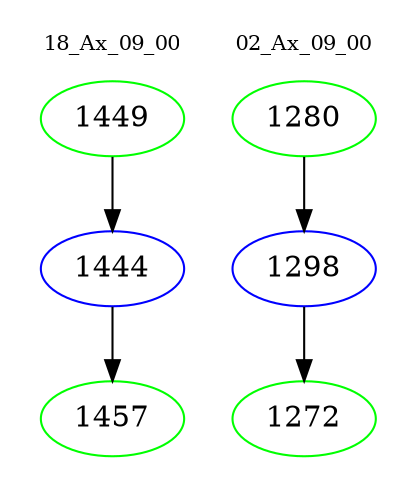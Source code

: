 digraph{
subgraph cluster_0 {
color = white
label = "18_Ax_09_00";
fontsize=10;
T0_1449 [label="1449", color="green"]
T0_1449 -> T0_1444 [color="black"]
T0_1444 [label="1444", color="blue"]
T0_1444 -> T0_1457 [color="black"]
T0_1457 [label="1457", color="green"]
}
subgraph cluster_1 {
color = white
label = "02_Ax_09_00";
fontsize=10;
T1_1280 [label="1280", color="green"]
T1_1280 -> T1_1298 [color="black"]
T1_1298 [label="1298", color="blue"]
T1_1298 -> T1_1272 [color="black"]
T1_1272 [label="1272", color="green"]
}
}
